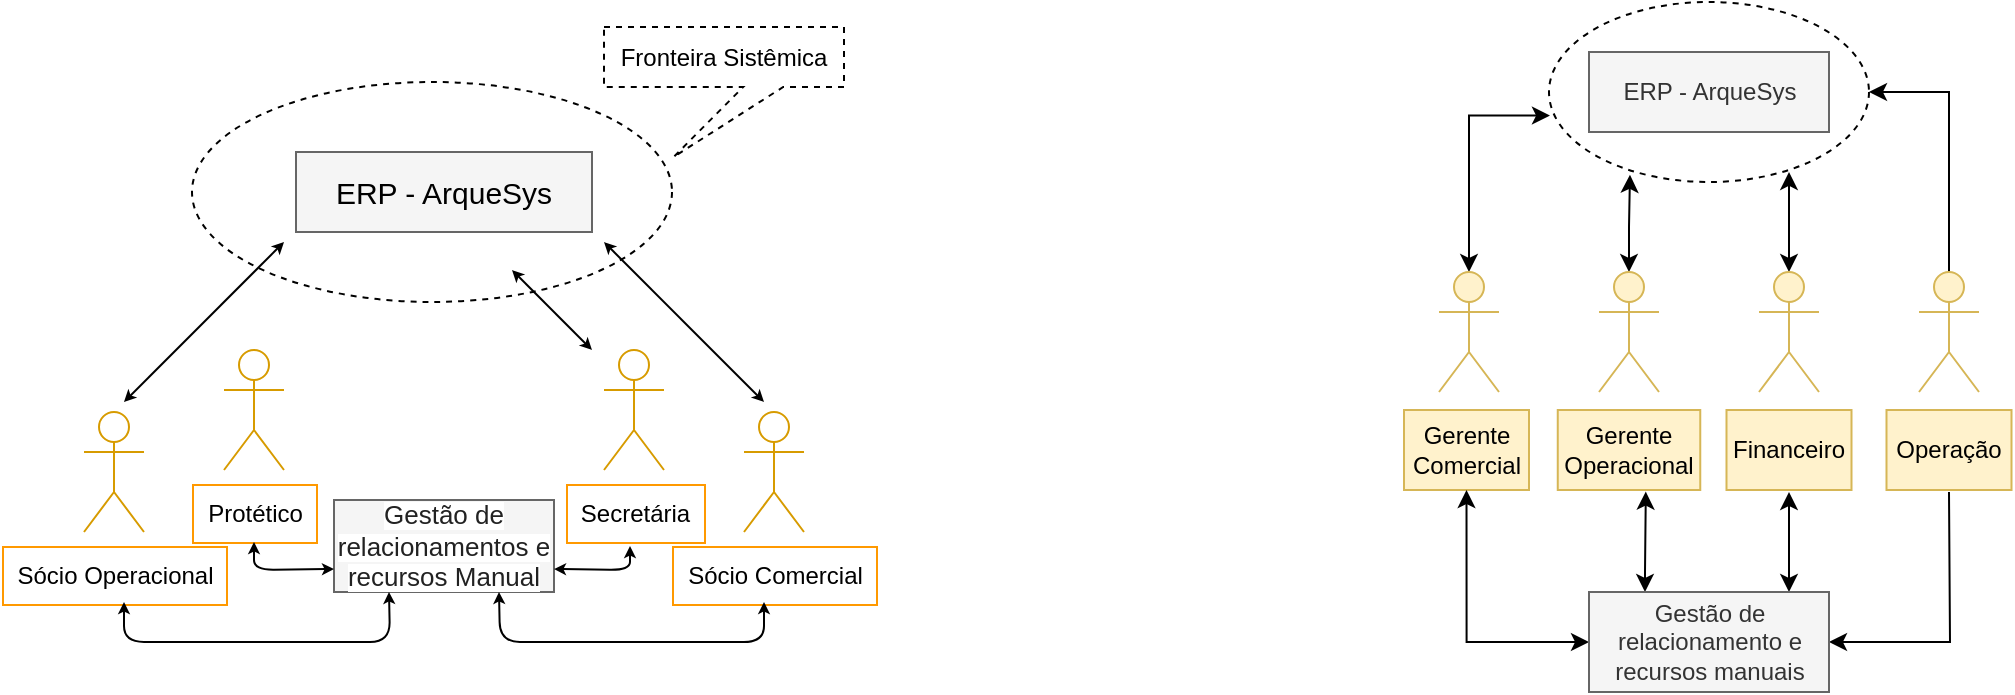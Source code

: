 <mxfile version="14.9.5" type="github">
  <diagram id="ofUUVFn5tLOiKQuakarS" name="Page-1">
    <mxGraphModel dx="1321" dy="265" grid="1" gridSize="10" guides="1" tooltips="1" connect="1" arrows="1" fold="1" page="1" pageScale="1" pageWidth="827" pageHeight="1169" math="0" shadow="0">
      <root>
        <mxCell id="0" />
        <mxCell id="1" parent="0" />
        <mxCell id="7gOXyf1R_mcmTL4wc7NC-3" value="" style="ellipse;whiteSpace=wrap;html=1;dashed=1;" parent="1" vertex="1">
          <mxGeometry x="54" y="230" width="240" height="110" as="geometry" />
        </mxCell>
        <mxCell id="7gOXyf1R_mcmTL4wc7NC-4" value="&lt;font style=&quot;font-size: 15px&quot;&gt;&lt;font color=&quot;#000000&quot; face=&quot;helvetica&quot; style=&quot;font-size: 15px&quot;&gt;ERP - ArqueSys&lt;/font&gt;&lt;/font&gt;" style="rounded=0;whiteSpace=wrap;html=1;fillColor=#f5f5f5;strokeColor=#666666;fontColor=#333333;" parent="1" vertex="1">
          <mxGeometry x="106" y="265" width="148" height="40" as="geometry" />
        </mxCell>
        <mxCell id="7gOXyf1R_mcmTL4wc7NC-6" value="&lt;span id=&quot;docs-internal-guid-01f24d8b-7fff-2e91-310c-5bba79cc8ed7&quot;&gt;&lt;span style=&quot;font-family: &amp;#34;arial&amp;#34; ; background-color: transparent ; vertical-align: baseline&quot;&gt;&lt;span id=&quot;docs-internal-guid-97d206a0-7fff-72b2-f705-602895639316&quot;&gt;&lt;div dir=&quot;ltr&quot; style=&quot;margin-left: 0pt&quot; align=&quot;left&quot;&gt;&lt;table style=&quot;background-color: transparent ; border: none ; border-collapse: collapse&quot;&gt;&lt;colgroup&gt;&lt;col width=&quot;187&quot;&gt;&lt;col width=&quot;453&quot;&gt;&lt;/colgroup&gt;&lt;tbody&gt;&lt;tr style=&quot;height: 0pt&quot;&gt;&lt;td style=&quot;border-left: solid #ff9900 1pt ; border-right: solid #ff9900 1pt ; border-bottom: solid #ff9900 1pt ; border-top: solid #ff9900 1pt ; vertical-align: top ; padding: 5pt 5pt 5pt 5pt ; overflow: hidden ; overflow-wrap: break-word&quot;&gt;&lt;span style=&quot;text-align: justify&quot;&gt;Sócio Operacional&lt;/span&gt;&lt;/td&gt;&lt;/tr&gt;&lt;/tbody&gt;&lt;/table&gt;&lt;/div&gt;&lt;/span&gt;&lt;/span&gt;&lt;/span&gt;" style="shape=umlActor;verticalLabelPosition=bottom;verticalAlign=top;html=1;outlineConnect=0;strokeColor=#d79b00;fillColor=none;" parent="1" vertex="1">
          <mxGeometry y="395" width="30" height="60" as="geometry" />
        </mxCell>
        <mxCell id="7gOXyf1R_mcmTL4wc7NC-22" value="&lt;span style=&quot;color: rgb(34 , 34 , 34) ; font-family: &amp;#34;google sans&amp;#34; , &amp;#34;arial&amp;#34; , sans-serif ; text-align: left ; background-color: rgb(255 , 255 , 255)&quot;&gt;&lt;font&gt;&lt;font style=&quot;font-size: 13px&quot;&gt;Gestão de relacionamentos e recursos Manual&lt;/font&gt;&lt;br&gt;&lt;/font&gt;&lt;/span&gt;" style="rounded=0;whiteSpace=wrap;html=1;fillColor=#f5f5f5;strokeColor=#666666;fontColor=#333333;" parent="1" vertex="1">
          <mxGeometry x="125" y="439" width="110" height="46" as="geometry" />
        </mxCell>
        <mxCell id="IGN8ruvCPKyGlNlwhIGV-1" value="Fronteira Sistêmica" style="shape=callout;whiteSpace=wrap;html=1;perimeter=calloutPerimeter;position2=0.29;dashed=1;size=35;position=0.58;base=20;" parent="1" vertex="1">
          <mxGeometry x="260" y="202.5" width="120" height="65" as="geometry" />
        </mxCell>
        <mxCell id="4lb6yPEp9kyUfiVUmwPT-1" value="&lt;span id=&quot;docs-internal-guid-01f24d8b-7fff-2e91-310c-5bba79cc8ed7&quot;&gt;&lt;span style=&quot;font-family: &amp;#34;arial&amp;#34; ; background-color: transparent ; vertical-align: baseline&quot;&gt;&lt;div dir=&quot;ltr&quot; style=&quot;margin-left: 0pt&quot; align=&quot;left&quot;&gt;&lt;table style=&quot;border: none ; border-collapse: collapse&quot;&gt;&lt;colgroup&gt;&lt;col width=&quot;187&quot;&gt;&lt;col width=&quot;453&quot;&gt;&lt;/colgroup&gt;&lt;tbody&gt;&lt;tr style=&quot;height: 0pt&quot;&gt;&lt;td style=&quot;border-left: solid #ff9900 1pt ; border-right: solid #ff9900 1pt ; border-bottom: solid #ff9900 1pt ; border-top: solid #ff9900 1pt ; vertical-align: top ; padding: 5pt 5pt 5pt 5pt ; overflow: hidden ; overflow-wrap: break-word&quot;&gt;&lt;span id=&quot;docs-internal-guid-cf75bcc0-7fff-0399-cd37-272892f8aaf6&quot;&gt;&lt;div dir=&quot;ltr&quot; style=&quot;margin-left: 0pt&quot; align=&quot;left&quot;&gt;&lt;span style=&quot;text-align: justify&quot;&gt;Sócio&amp;nbsp;&lt;/span&gt;&lt;span style=&quot;text-align: justify ; background-color: transparent&quot;&gt;Comercial&lt;/span&gt;&lt;/div&gt;&lt;/span&gt;&lt;/td&gt;&lt;/tr&gt;&lt;/tbody&gt;&lt;/table&gt;&lt;/div&gt;&lt;/span&gt;&lt;/span&gt;" style="shape=umlActor;verticalLabelPosition=bottom;verticalAlign=top;html=1;outlineConnect=0;direction=east;strokeColor=#d79b00;fillColor=none;" parent="1" vertex="1">
          <mxGeometry x="330" y="395" width="30" height="60" as="geometry" />
        </mxCell>
        <mxCell id="aku06pGNUJt8TLLcKpjH-1" value="" style="ellipse;whiteSpace=wrap;html=1;align=center;dashed=1;" parent="1" vertex="1">
          <mxGeometry x="732.5" y="190" width="160" height="90" as="geometry" />
        </mxCell>
        <mxCell id="aku06pGNUJt8TLLcKpjH-2" value="ERP - ArqueSys" style="rounded=0;whiteSpace=wrap;html=1;fillColor=#f5f5f5;strokeColor=#666666;fontColor=#333333;" parent="1" vertex="1">
          <mxGeometry x="752.5" y="215" width="120" height="40" as="geometry" />
        </mxCell>
        <mxCell id="aku06pGNUJt8TLLcKpjH-3" style="edgeStyle=orthogonalEdgeStyle;rounded=0;orthogonalLoop=1;jettySize=auto;html=1;entryX=0.003;entryY=0.631;entryDx=0;entryDy=0;entryPerimeter=0;exitX=0.5;exitY=0;exitDx=0;exitDy=0;exitPerimeter=0;startArrow=classic;startFill=1;" parent="1" source="aku06pGNUJt8TLLcKpjH-4" target="aku06pGNUJt8TLLcKpjH-1" edge="1">
          <mxGeometry relative="1" as="geometry" />
        </mxCell>
        <mxCell id="aku06pGNUJt8TLLcKpjH-4" value="Actor" style="shape=umlActor;verticalLabelPosition=bottom;verticalAlign=top;html=1;outlineConnect=0;fillColor=#fff2cc;strokeColor=#d6b656;" parent="1" vertex="1">
          <mxGeometry x="677.5" y="325" width="30" height="60" as="geometry" />
        </mxCell>
        <mxCell id="aku06pGNUJt8TLLcKpjH-5" style="edgeStyle=orthogonalEdgeStyle;rounded=0;orthogonalLoop=1;jettySize=auto;html=1;entryX=0.253;entryY=0.96;entryDx=0;entryDy=0;entryPerimeter=0;startArrow=classic;startFill=1;" parent="1" source="aku06pGNUJt8TLLcKpjH-6" target="aku06pGNUJt8TLLcKpjH-1" edge="1">
          <mxGeometry relative="1" as="geometry" />
        </mxCell>
        <mxCell id="aku06pGNUJt8TLLcKpjH-6" value="Actor" style="shape=umlActor;verticalLabelPosition=bottom;verticalAlign=top;html=1;outlineConnect=0;fillColor=#fff2cc;strokeColor=#d6b656;" parent="1" vertex="1">
          <mxGeometry x="757.5" y="325" width="30" height="60" as="geometry" />
        </mxCell>
        <mxCell id="aku06pGNUJt8TLLcKpjH-7" style="edgeStyle=orthogonalEdgeStyle;rounded=0;orthogonalLoop=1;jettySize=auto;html=1;entryX=0.75;entryY=0.944;entryDx=0;entryDy=0;entryPerimeter=0;startArrow=classic;startFill=1;" parent="1" source="aku06pGNUJt8TLLcKpjH-8" target="aku06pGNUJt8TLLcKpjH-1" edge="1">
          <mxGeometry relative="1" as="geometry" />
        </mxCell>
        <mxCell id="aku06pGNUJt8TLLcKpjH-8" value="Actor" style="shape=umlActor;verticalLabelPosition=bottom;verticalAlign=top;html=1;outlineConnect=0;fillColor=#fff2cc;strokeColor=#d6b656;" parent="1" vertex="1">
          <mxGeometry x="837.5" y="325" width="30" height="60" as="geometry" />
        </mxCell>
        <mxCell id="aku06pGNUJt8TLLcKpjH-9" style="rounded=0;orthogonalLoop=1;jettySize=auto;html=1;entryX=1;entryY=0.5;entryDx=0;entryDy=0;exitX=0.5;exitY=0;exitDx=0;exitDy=0;exitPerimeter=0;edgeStyle=orthogonalEdgeStyle;" parent="1" source="aku06pGNUJt8TLLcKpjH-10" target="aku06pGNUJt8TLLcKpjH-1" edge="1">
          <mxGeometry relative="1" as="geometry" />
        </mxCell>
        <mxCell id="aku06pGNUJt8TLLcKpjH-10" value="Actor" style="shape=umlActor;verticalLabelPosition=bottom;verticalAlign=top;html=1;outlineConnect=0;fillColor=#fff2cc;strokeColor=#d6b656;" parent="1" vertex="1">
          <mxGeometry x="917.5" y="325" width="30" height="60" as="geometry" />
        </mxCell>
        <mxCell id="aku06pGNUJt8TLLcKpjH-11" value="Gerente Comercial" style="rounded=0;whiteSpace=wrap;html=1;fillColor=#fff2cc;strokeColor=#d6b656;" parent="1" vertex="1">
          <mxGeometry x="660" y="394" width="62.5" height="40" as="geometry" />
        </mxCell>
        <mxCell id="aku06pGNUJt8TLLcKpjH-12" value="Gerente Operacional" style="rounded=0;whiteSpace=wrap;html=1;fillColor=#fff2cc;strokeColor=#d6b656;" parent="1" vertex="1">
          <mxGeometry x="736.88" y="394" width="71.25" height="40" as="geometry" />
        </mxCell>
        <mxCell id="aku06pGNUJt8TLLcKpjH-13" value="Financeiro" style="rounded=0;whiteSpace=wrap;html=1;fillColor=#fff2cc;strokeColor=#d6b656;" parent="1" vertex="1">
          <mxGeometry x="821.25" y="394" width="62.5" height="40" as="geometry" />
        </mxCell>
        <mxCell id="aku06pGNUJt8TLLcKpjH-14" value="Operação" style="rounded=0;whiteSpace=wrap;html=1;fillColor=#fff2cc;strokeColor=#d6b656;" parent="1" vertex="1">
          <mxGeometry x="901.25" y="394" width="62.5" height="40" as="geometry" />
        </mxCell>
        <mxCell id="aku06pGNUJt8TLLcKpjH-15" style="edgeStyle=orthogonalEdgeStyle;rounded=0;orthogonalLoop=1;jettySize=auto;html=1;entryX=0.5;entryY=1;entryDx=0;entryDy=0;startArrow=classic;startFill=1;" parent="1" source="aku06pGNUJt8TLLcKpjH-19" target="aku06pGNUJt8TLLcKpjH-11" edge="1">
          <mxGeometry relative="1" as="geometry" />
        </mxCell>
        <mxCell id="aku06pGNUJt8TLLcKpjH-16" style="edgeStyle=orthogonalEdgeStyle;rounded=0;orthogonalLoop=1;jettySize=auto;html=1;entryX=0.618;entryY=1.02;entryDx=0;entryDy=0;entryPerimeter=0;startArrow=classic;startFill=1;" parent="1" source="aku06pGNUJt8TLLcKpjH-19" target="aku06pGNUJt8TLLcKpjH-12" edge="1">
          <mxGeometry relative="1" as="geometry">
            <Array as="points">
              <mxPoint x="780.5" y="475" />
              <mxPoint x="780.5" y="475" />
            </Array>
          </mxGeometry>
        </mxCell>
        <mxCell id="aku06pGNUJt8TLLcKpjH-17" style="edgeStyle=orthogonalEdgeStyle;rounded=0;orthogonalLoop=1;jettySize=auto;html=1;startArrow=classic;startFill=1;" parent="1" source="aku06pGNUJt8TLLcKpjH-19" edge="1">
          <mxGeometry relative="1" as="geometry">
            <mxPoint x="852.5" y="435" as="targetPoint" />
            <Array as="points">
              <mxPoint x="852.5" y="465" />
              <mxPoint x="852.5" y="465" />
            </Array>
          </mxGeometry>
        </mxCell>
        <mxCell id="aku06pGNUJt8TLLcKpjH-18" style="edgeStyle=orthogonalEdgeStyle;rounded=0;orthogonalLoop=1;jettySize=auto;html=1;startArrow=classic;startFill=1;endArrow=none;endFill=0;" parent="1" source="aku06pGNUJt8TLLcKpjH-19" edge="1">
          <mxGeometry relative="1" as="geometry">
            <mxPoint x="932.5" y="435" as="targetPoint" />
          </mxGeometry>
        </mxCell>
        <mxCell id="aku06pGNUJt8TLLcKpjH-19" value="Gestão de relacionamento e recursos manuais" style="rounded=0;whiteSpace=wrap;html=1;fillColor=#f5f5f5;strokeColor=#666666;fontColor=#333333;" parent="1" vertex="1">
          <mxGeometry x="752.5" y="485" width="120" height="50" as="geometry" />
        </mxCell>
        <mxCell id="aku06pGNUJt8TLLcKpjH-57" value="" style="endArrow=classic;startArrow=classic;html=1;endSize=3;startSize=3;" parent="1" edge="1">
          <mxGeometry width="50" height="50" relative="1" as="geometry">
            <mxPoint x="254" y="364" as="sourcePoint" />
            <mxPoint x="214" y="324" as="targetPoint" />
          </mxGeometry>
        </mxCell>
        <mxCell id="aku06pGNUJt8TLLcKpjH-58" value="" style="endArrow=classic;startArrow=classic;html=1;endSize=3;startSize=3;" parent="1" edge="1">
          <mxGeometry width="50" height="50" relative="1" as="geometry">
            <mxPoint x="340" y="390" as="sourcePoint" />
            <mxPoint x="260" y="310" as="targetPoint" />
          </mxGeometry>
        </mxCell>
        <mxCell id="aku06pGNUJt8TLLcKpjH-63" value="" style="endArrow=classic;startArrow=classic;html=1;endSize=3;startSize=3;exitX=1;exitY=0.75;exitDx=0;exitDy=0;" parent="1" edge="1" source="7gOXyf1R_mcmTL4wc7NC-22">
          <mxGeometry width="50" height="50" relative="1" as="geometry">
            <mxPoint x="240" y="480" as="sourcePoint" />
            <mxPoint x="273" y="462" as="targetPoint" />
            <Array as="points">
              <mxPoint x="273" y="474" />
            </Array>
          </mxGeometry>
        </mxCell>
        <mxCell id="aku06pGNUJt8TLLcKpjH-64" value="" style="endArrow=classic;startArrow=classic;html=1;endSize=3;startSize=3;" parent="1" edge="1">
          <mxGeometry width="50" height="50" relative="1" as="geometry">
            <mxPoint x="20" y="390" as="sourcePoint" />
            <mxPoint x="100" y="310" as="targetPoint" />
          </mxGeometry>
        </mxCell>
        <mxCell id="aku06pGNUJt8TLLcKpjH-66" value="" style="endArrow=classic;startArrow=classic;html=1;endSize=3;startSize=3;entryX=0.25;entryY=1;entryDx=0;entryDy=0;" parent="1" edge="1" target="7gOXyf1R_mcmTL4wc7NC-22">
          <mxGeometry width="50" height="50" relative="1" as="geometry">
            <mxPoint x="20" y="490" as="sourcePoint" />
            <mxPoint x="150" y="490" as="targetPoint" />
            <Array as="points">
              <mxPoint x="20" y="510" />
              <mxPoint x="90" y="510" />
              <mxPoint x="153" y="510" />
            </Array>
          </mxGeometry>
        </mxCell>
        <mxCell id="aku06pGNUJt8TLLcKpjH-68" value="" style="endArrow=classic;startArrow=classic;html=1;endSize=3;startSize=3;exitX=0.75;exitY=1;exitDx=0;exitDy=0;" parent="1" edge="1" source="7gOXyf1R_mcmTL4wc7NC-22">
          <mxGeometry width="50" height="50" relative="1" as="geometry">
            <mxPoint x="210.57" y="485.874" as="sourcePoint" />
            <mxPoint x="340" y="490" as="targetPoint" />
            <Array as="points">
              <mxPoint x="208" y="510" />
              <mxPoint x="260" y="510" />
              <mxPoint x="300" y="510" />
              <mxPoint x="340" y="510" />
            </Array>
          </mxGeometry>
        </mxCell>
        <mxCell id="-3f9OGaL1PKOyqWtIVvq-1" value="&lt;span id=&quot;docs-internal-guid-01f24d8b-7fff-2e91-310c-5bba79cc8ed7&quot;&gt;&lt;span style=&quot;font-family: &amp;#34;arial&amp;#34; ; background-color: transparent ; vertical-align: baseline&quot;&gt;&lt;div dir=&quot;ltr&quot; style=&quot;margin-left: 0pt&quot; align=&quot;left&quot;&gt;&lt;table style=&quot;border: none ; border-collapse: collapse&quot;&gt;&lt;colgroup&gt;&lt;col width=&quot;187&quot;&gt;&lt;col width=&quot;453&quot;&gt;&lt;/colgroup&gt;&lt;tbody&gt;&lt;tr style=&quot;height: 0pt&quot;&gt;&lt;td style=&quot;border-left: solid #ff9900 1pt ; border-right: solid #ff9900 1pt ; border-bottom: solid #ff9900 1pt ; border-top: solid #ff9900 1pt ; vertical-align: top ; padding: 5pt 5pt 5pt 5pt ; overflow: hidden ; overflow-wrap: break-word&quot;&gt;&lt;span id=&quot;docs-internal-guid-cf75bcc0-7fff-0399-cd37-272892f8aaf6&quot;&gt;&lt;div dir=&quot;ltr&quot; style=&quot;text-align: justify ; margin-left: 0pt&quot; align=&quot;left&quot;&gt;Secretária&lt;/div&gt;&lt;/span&gt;&lt;/td&gt;&lt;/tr&gt;&lt;/tbody&gt;&lt;/table&gt;&lt;/div&gt;&lt;/span&gt;&lt;/span&gt;" style="shape=umlActor;verticalLabelPosition=bottom;verticalAlign=top;html=1;outlineConnect=0;direction=east;strokeColor=#d79b00;fillColor=none;" vertex="1" parent="1">
          <mxGeometry x="260" y="364" width="30" height="60" as="geometry" />
        </mxCell>
        <mxCell id="-3f9OGaL1PKOyqWtIVvq-2" value="&lt;span id=&quot;docs-internal-guid-01f24d8b-7fff-2e91-310c-5bba79cc8ed7&quot;&gt;&lt;span style=&quot;font-family: &amp;#34;arial&amp;#34; ; background-color: transparent ; vertical-align: baseline&quot;&gt;&lt;div dir=&quot;ltr&quot; style=&quot;margin-left: 0pt&quot; align=&quot;left&quot;&gt;&lt;table style=&quot;border: none ; border-collapse: collapse&quot;&gt;&lt;colgroup&gt;&lt;col width=&quot;187&quot;&gt;&lt;col width=&quot;453&quot;&gt;&lt;/colgroup&gt;&lt;tbody&gt;&lt;tr style=&quot;height: 0pt&quot;&gt;&lt;td style=&quot;border-left: solid #ff9900 1pt ; border-right: solid #ff9900 1pt ; border-bottom: solid #ff9900 1pt ; border-top: solid #ff9900 1pt ; vertical-align: top ; padding: 5pt 5pt 5pt 5pt ; overflow: hidden ; overflow-wrap: break-word&quot;&gt;&lt;span id=&quot;docs-internal-guid-cf75bcc0-7fff-0399-cd37-272892f8aaf6&quot;&gt;&lt;div dir=&quot;ltr&quot; style=&quot;text-align: justify ; margin-left: 0pt&quot; align=&quot;left&quot;&gt;Protético&lt;/div&gt;&lt;/span&gt;&lt;/td&gt;&lt;/tr&gt;&lt;/tbody&gt;&lt;/table&gt;&lt;/div&gt;&lt;/span&gt;&lt;/span&gt;" style="shape=umlActor;verticalLabelPosition=bottom;verticalAlign=top;html=1;outlineConnect=0;direction=east;strokeColor=#d79b00;fillColor=none;" vertex="1" parent="1">
          <mxGeometry x="70" y="364" width="30" height="60" as="geometry" />
        </mxCell>
        <mxCell id="-3f9OGaL1PKOyqWtIVvq-5" value="" style="endArrow=classic;startArrow=classic;html=1;endSize=3;startSize=3;entryX=0;entryY=0.75;entryDx=0;entryDy=0;" edge="1" parent="1" target="7gOXyf1R_mcmTL4wc7NC-22">
          <mxGeometry width="50" height="50" relative="1" as="geometry">
            <mxPoint x="85" y="460" as="sourcePoint" />
            <mxPoint x="125" y="470" as="targetPoint" />
            <Array as="points">
              <mxPoint x="85" y="474" />
            </Array>
          </mxGeometry>
        </mxCell>
      </root>
    </mxGraphModel>
  </diagram>
</mxfile>
